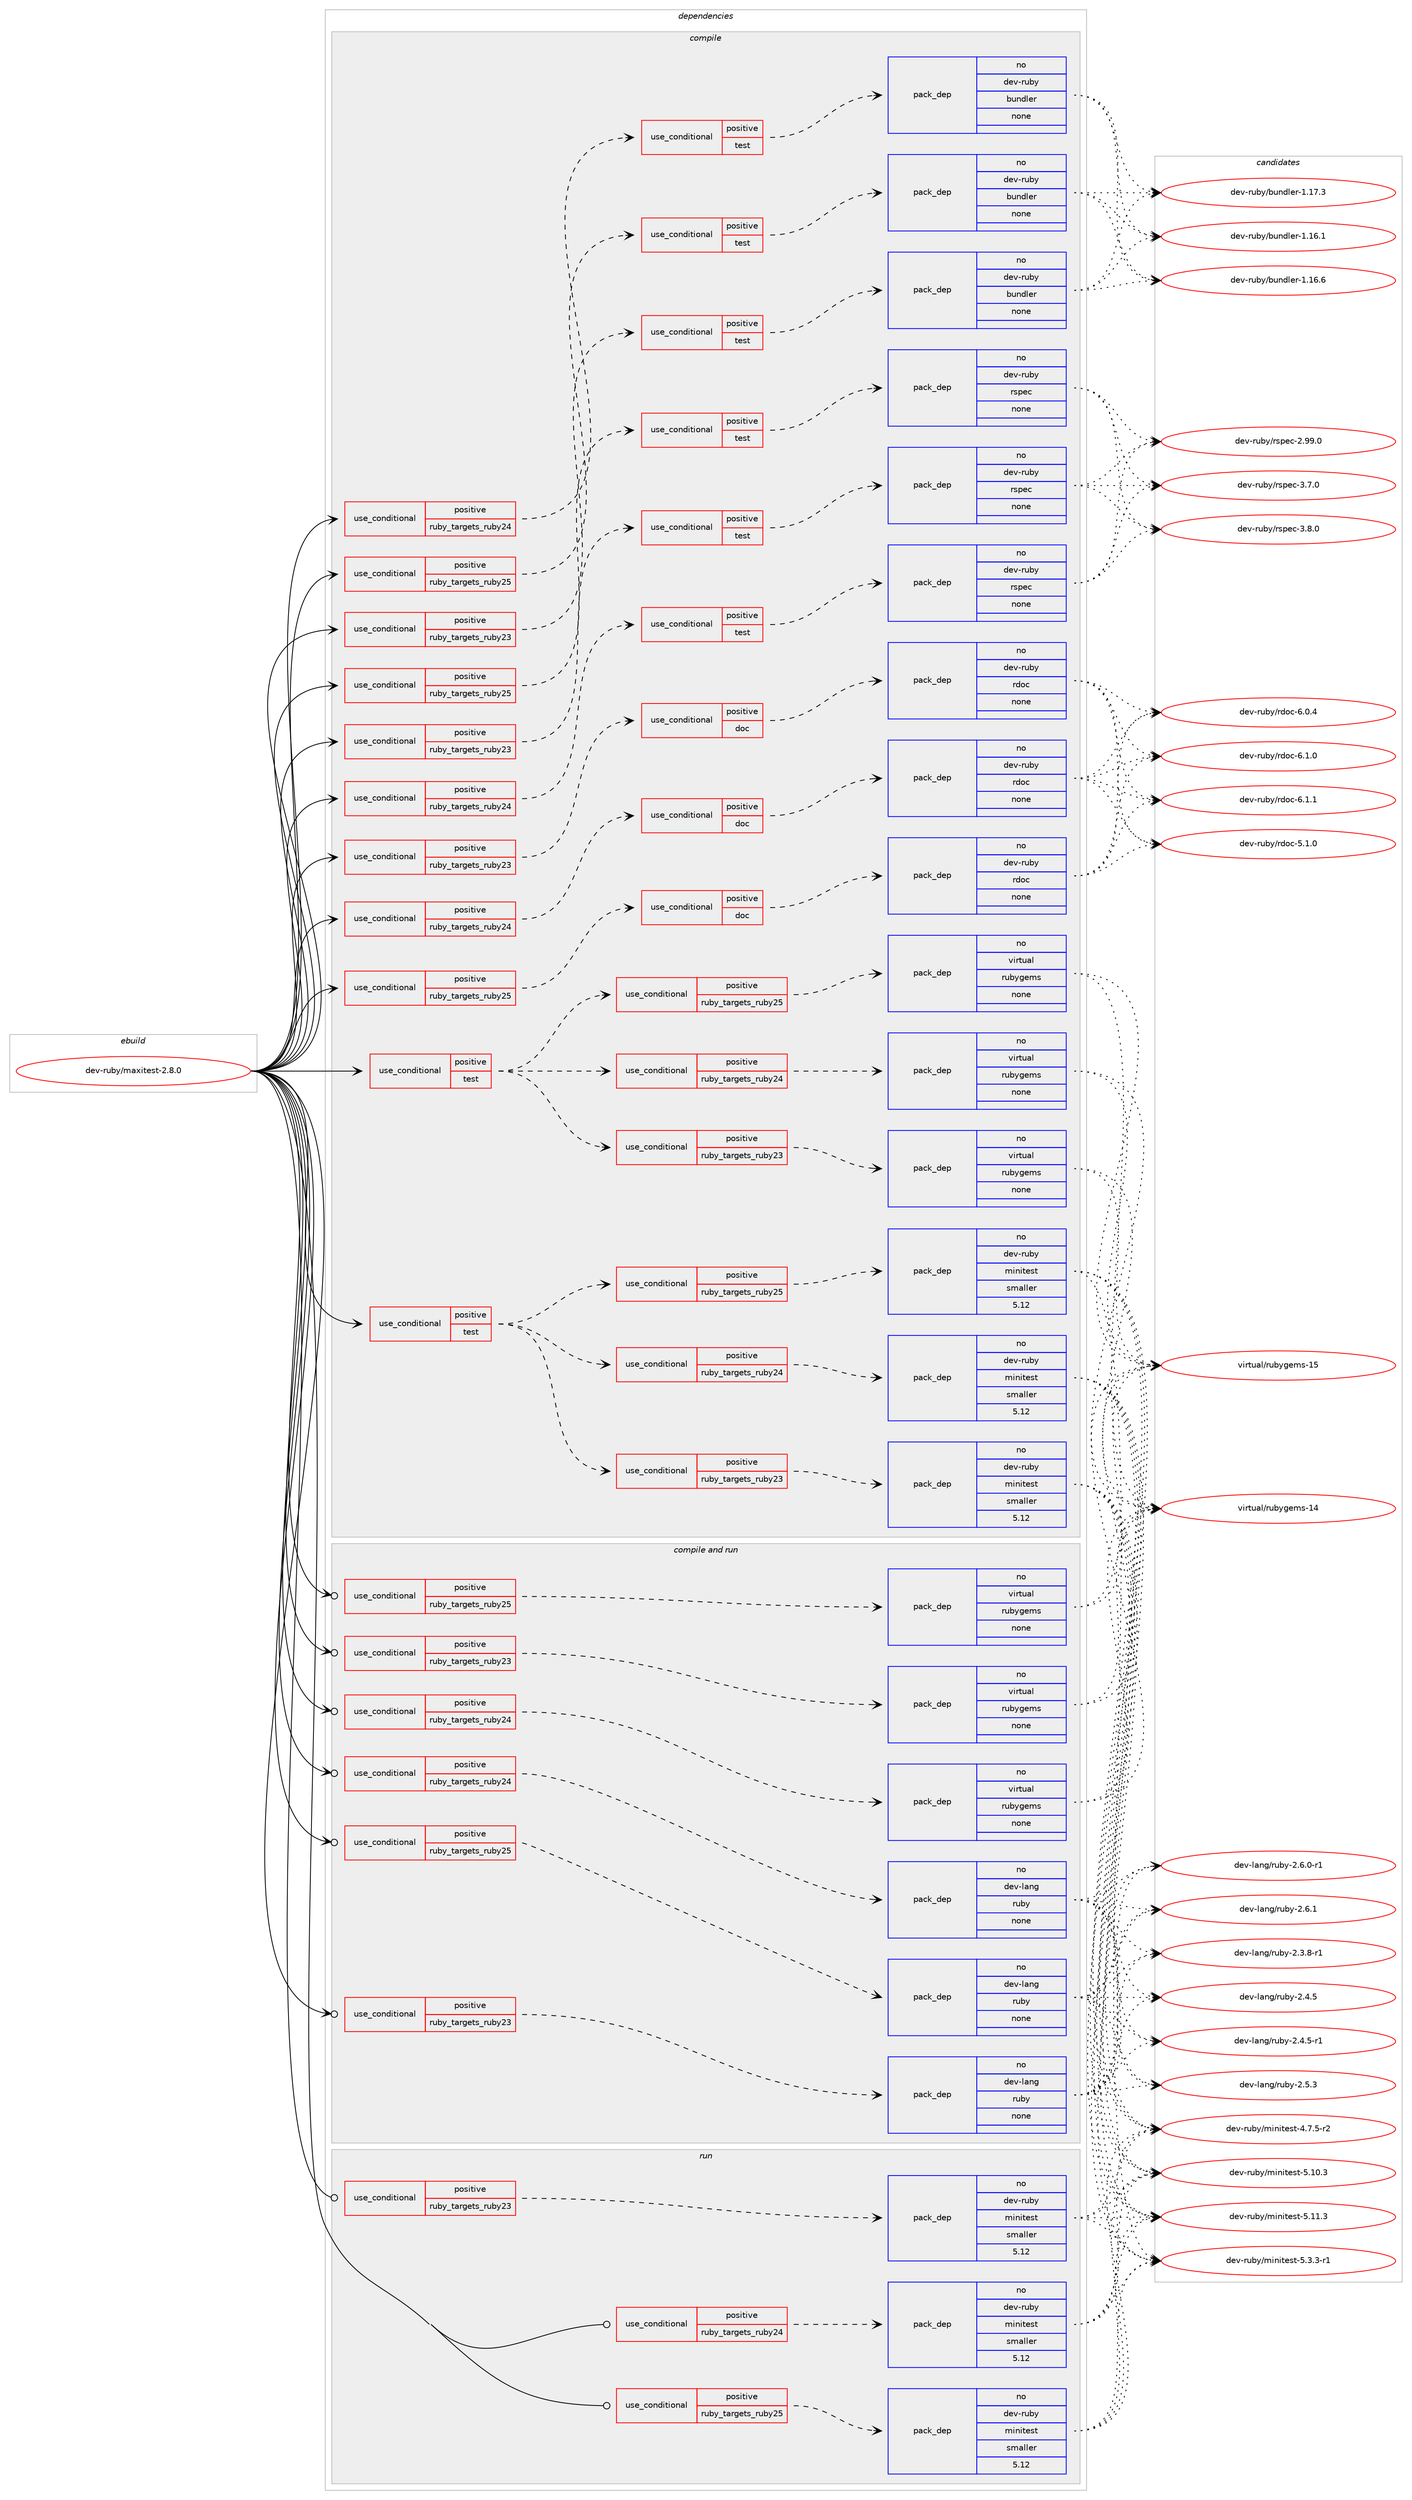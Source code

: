 digraph prolog {

# *************
# Graph options
# *************

newrank=true;
concentrate=true;
compound=true;
graph [rankdir=LR,fontname=Helvetica,fontsize=10,ranksep=1.5];#, ranksep=2.5, nodesep=0.2];
edge  [arrowhead=vee];
node  [fontname=Helvetica,fontsize=10];

# **********
# The ebuild
# **********

subgraph cluster_leftcol {
color=gray;
rank=same;
label=<<i>ebuild</i>>;
id [label="dev-ruby/maxitest-2.8.0", color=red, width=4, href="../dev-ruby/maxitest-2.8.0.svg"];
}

# ****************
# The dependencies
# ****************

subgraph cluster_midcol {
color=gray;
label=<<i>dependencies</i>>;
subgraph cluster_compile {
fillcolor="#eeeeee";
style=filled;
label=<<i>compile</i>>;
subgraph cond404998 {
dependency1503277 [label=<<TABLE BORDER="0" CELLBORDER="1" CELLSPACING="0" CELLPADDING="4"><TR><TD ROWSPAN="3" CELLPADDING="10">use_conditional</TD></TR><TR><TD>positive</TD></TR><TR><TD>ruby_targets_ruby23</TD></TR></TABLE>>, shape=none, color=red];
subgraph cond404999 {
dependency1503278 [label=<<TABLE BORDER="0" CELLBORDER="1" CELLSPACING="0" CELLPADDING="4"><TR><TD ROWSPAN="3" CELLPADDING="10">use_conditional</TD></TR><TR><TD>positive</TD></TR><TR><TD>doc</TD></TR></TABLE>>, shape=none, color=red];
subgraph pack1074818 {
dependency1503279 [label=<<TABLE BORDER="0" CELLBORDER="1" CELLSPACING="0" CELLPADDING="4" WIDTH="220"><TR><TD ROWSPAN="6" CELLPADDING="30">pack_dep</TD></TR><TR><TD WIDTH="110">no</TD></TR><TR><TD>dev-ruby</TD></TR><TR><TD>rdoc</TD></TR><TR><TD>none</TD></TR><TR><TD></TD></TR></TABLE>>, shape=none, color=blue];
}
dependency1503278:e -> dependency1503279:w [weight=20,style="dashed",arrowhead="vee"];
}
dependency1503277:e -> dependency1503278:w [weight=20,style="dashed",arrowhead="vee"];
}
id:e -> dependency1503277:w [weight=20,style="solid",arrowhead="vee"];
subgraph cond405000 {
dependency1503280 [label=<<TABLE BORDER="0" CELLBORDER="1" CELLSPACING="0" CELLPADDING="4"><TR><TD ROWSPAN="3" CELLPADDING="10">use_conditional</TD></TR><TR><TD>positive</TD></TR><TR><TD>ruby_targets_ruby23</TD></TR></TABLE>>, shape=none, color=red];
subgraph cond405001 {
dependency1503281 [label=<<TABLE BORDER="0" CELLBORDER="1" CELLSPACING="0" CELLPADDING="4"><TR><TD ROWSPAN="3" CELLPADDING="10">use_conditional</TD></TR><TR><TD>positive</TD></TR><TR><TD>test</TD></TR></TABLE>>, shape=none, color=red];
subgraph pack1074819 {
dependency1503282 [label=<<TABLE BORDER="0" CELLBORDER="1" CELLSPACING="0" CELLPADDING="4" WIDTH="220"><TR><TD ROWSPAN="6" CELLPADDING="30">pack_dep</TD></TR><TR><TD WIDTH="110">no</TD></TR><TR><TD>dev-ruby</TD></TR><TR><TD>bundler</TD></TR><TR><TD>none</TD></TR><TR><TD></TD></TR></TABLE>>, shape=none, color=blue];
}
dependency1503281:e -> dependency1503282:w [weight=20,style="dashed",arrowhead="vee"];
}
dependency1503280:e -> dependency1503281:w [weight=20,style="dashed",arrowhead="vee"];
}
id:e -> dependency1503280:w [weight=20,style="solid",arrowhead="vee"];
subgraph cond405002 {
dependency1503283 [label=<<TABLE BORDER="0" CELLBORDER="1" CELLSPACING="0" CELLPADDING="4"><TR><TD ROWSPAN="3" CELLPADDING="10">use_conditional</TD></TR><TR><TD>positive</TD></TR><TR><TD>ruby_targets_ruby23</TD></TR></TABLE>>, shape=none, color=red];
subgraph cond405003 {
dependency1503284 [label=<<TABLE BORDER="0" CELLBORDER="1" CELLSPACING="0" CELLPADDING="4"><TR><TD ROWSPAN="3" CELLPADDING="10">use_conditional</TD></TR><TR><TD>positive</TD></TR><TR><TD>test</TD></TR></TABLE>>, shape=none, color=red];
subgraph pack1074820 {
dependency1503285 [label=<<TABLE BORDER="0" CELLBORDER="1" CELLSPACING="0" CELLPADDING="4" WIDTH="220"><TR><TD ROWSPAN="6" CELLPADDING="30">pack_dep</TD></TR><TR><TD WIDTH="110">no</TD></TR><TR><TD>dev-ruby</TD></TR><TR><TD>rspec</TD></TR><TR><TD>none</TD></TR><TR><TD></TD></TR></TABLE>>, shape=none, color=blue];
}
dependency1503284:e -> dependency1503285:w [weight=20,style="dashed",arrowhead="vee"];
}
dependency1503283:e -> dependency1503284:w [weight=20,style="dashed",arrowhead="vee"];
}
id:e -> dependency1503283:w [weight=20,style="solid",arrowhead="vee"];
subgraph cond405004 {
dependency1503286 [label=<<TABLE BORDER="0" CELLBORDER="1" CELLSPACING="0" CELLPADDING="4"><TR><TD ROWSPAN="3" CELLPADDING="10">use_conditional</TD></TR><TR><TD>positive</TD></TR><TR><TD>ruby_targets_ruby24</TD></TR></TABLE>>, shape=none, color=red];
subgraph cond405005 {
dependency1503287 [label=<<TABLE BORDER="0" CELLBORDER="1" CELLSPACING="0" CELLPADDING="4"><TR><TD ROWSPAN="3" CELLPADDING="10">use_conditional</TD></TR><TR><TD>positive</TD></TR><TR><TD>doc</TD></TR></TABLE>>, shape=none, color=red];
subgraph pack1074821 {
dependency1503288 [label=<<TABLE BORDER="0" CELLBORDER="1" CELLSPACING="0" CELLPADDING="4" WIDTH="220"><TR><TD ROWSPAN="6" CELLPADDING="30">pack_dep</TD></TR><TR><TD WIDTH="110">no</TD></TR><TR><TD>dev-ruby</TD></TR><TR><TD>rdoc</TD></TR><TR><TD>none</TD></TR><TR><TD></TD></TR></TABLE>>, shape=none, color=blue];
}
dependency1503287:e -> dependency1503288:w [weight=20,style="dashed",arrowhead="vee"];
}
dependency1503286:e -> dependency1503287:w [weight=20,style="dashed",arrowhead="vee"];
}
id:e -> dependency1503286:w [weight=20,style="solid",arrowhead="vee"];
subgraph cond405006 {
dependency1503289 [label=<<TABLE BORDER="0" CELLBORDER="1" CELLSPACING="0" CELLPADDING="4"><TR><TD ROWSPAN="3" CELLPADDING="10">use_conditional</TD></TR><TR><TD>positive</TD></TR><TR><TD>ruby_targets_ruby24</TD></TR></TABLE>>, shape=none, color=red];
subgraph cond405007 {
dependency1503290 [label=<<TABLE BORDER="0" CELLBORDER="1" CELLSPACING="0" CELLPADDING="4"><TR><TD ROWSPAN="3" CELLPADDING="10">use_conditional</TD></TR><TR><TD>positive</TD></TR><TR><TD>test</TD></TR></TABLE>>, shape=none, color=red];
subgraph pack1074822 {
dependency1503291 [label=<<TABLE BORDER="0" CELLBORDER="1" CELLSPACING="0" CELLPADDING="4" WIDTH="220"><TR><TD ROWSPAN="6" CELLPADDING="30">pack_dep</TD></TR><TR><TD WIDTH="110">no</TD></TR><TR><TD>dev-ruby</TD></TR><TR><TD>bundler</TD></TR><TR><TD>none</TD></TR><TR><TD></TD></TR></TABLE>>, shape=none, color=blue];
}
dependency1503290:e -> dependency1503291:w [weight=20,style="dashed",arrowhead="vee"];
}
dependency1503289:e -> dependency1503290:w [weight=20,style="dashed",arrowhead="vee"];
}
id:e -> dependency1503289:w [weight=20,style="solid",arrowhead="vee"];
subgraph cond405008 {
dependency1503292 [label=<<TABLE BORDER="0" CELLBORDER="1" CELLSPACING="0" CELLPADDING="4"><TR><TD ROWSPAN="3" CELLPADDING="10">use_conditional</TD></TR><TR><TD>positive</TD></TR><TR><TD>ruby_targets_ruby24</TD></TR></TABLE>>, shape=none, color=red];
subgraph cond405009 {
dependency1503293 [label=<<TABLE BORDER="0" CELLBORDER="1" CELLSPACING="0" CELLPADDING="4"><TR><TD ROWSPAN="3" CELLPADDING="10">use_conditional</TD></TR><TR><TD>positive</TD></TR><TR><TD>test</TD></TR></TABLE>>, shape=none, color=red];
subgraph pack1074823 {
dependency1503294 [label=<<TABLE BORDER="0" CELLBORDER="1" CELLSPACING="0" CELLPADDING="4" WIDTH="220"><TR><TD ROWSPAN="6" CELLPADDING="30">pack_dep</TD></TR><TR><TD WIDTH="110">no</TD></TR><TR><TD>dev-ruby</TD></TR><TR><TD>rspec</TD></TR><TR><TD>none</TD></TR><TR><TD></TD></TR></TABLE>>, shape=none, color=blue];
}
dependency1503293:e -> dependency1503294:w [weight=20,style="dashed",arrowhead="vee"];
}
dependency1503292:e -> dependency1503293:w [weight=20,style="dashed",arrowhead="vee"];
}
id:e -> dependency1503292:w [weight=20,style="solid",arrowhead="vee"];
subgraph cond405010 {
dependency1503295 [label=<<TABLE BORDER="0" CELLBORDER="1" CELLSPACING="0" CELLPADDING="4"><TR><TD ROWSPAN="3" CELLPADDING="10">use_conditional</TD></TR><TR><TD>positive</TD></TR><TR><TD>ruby_targets_ruby25</TD></TR></TABLE>>, shape=none, color=red];
subgraph cond405011 {
dependency1503296 [label=<<TABLE BORDER="0" CELLBORDER="1" CELLSPACING="0" CELLPADDING="4"><TR><TD ROWSPAN="3" CELLPADDING="10">use_conditional</TD></TR><TR><TD>positive</TD></TR><TR><TD>doc</TD></TR></TABLE>>, shape=none, color=red];
subgraph pack1074824 {
dependency1503297 [label=<<TABLE BORDER="0" CELLBORDER="1" CELLSPACING="0" CELLPADDING="4" WIDTH="220"><TR><TD ROWSPAN="6" CELLPADDING="30">pack_dep</TD></TR><TR><TD WIDTH="110">no</TD></TR><TR><TD>dev-ruby</TD></TR><TR><TD>rdoc</TD></TR><TR><TD>none</TD></TR><TR><TD></TD></TR></TABLE>>, shape=none, color=blue];
}
dependency1503296:e -> dependency1503297:w [weight=20,style="dashed",arrowhead="vee"];
}
dependency1503295:e -> dependency1503296:w [weight=20,style="dashed",arrowhead="vee"];
}
id:e -> dependency1503295:w [weight=20,style="solid",arrowhead="vee"];
subgraph cond405012 {
dependency1503298 [label=<<TABLE BORDER="0" CELLBORDER="1" CELLSPACING="0" CELLPADDING="4"><TR><TD ROWSPAN="3" CELLPADDING="10">use_conditional</TD></TR><TR><TD>positive</TD></TR><TR><TD>ruby_targets_ruby25</TD></TR></TABLE>>, shape=none, color=red];
subgraph cond405013 {
dependency1503299 [label=<<TABLE BORDER="0" CELLBORDER="1" CELLSPACING="0" CELLPADDING="4"><TR><TD ROWSPAN="3" CELLPADDING="10">use_conditional</TD></TR><TR><TD>positive</TD></TR><TR><TD>test</TD></TR></TABLE>>, shape=none, color=red];
subgraph pack1074825 {
dependency1503300 [label=<<TABLE BORDER="0" CELLBORDER="1" CELLSPACING="0" CELLPADDING="4" WIDTH="220"><TR><TD ROWSPAN="6" CELLPADDING="30">pack_dep</TD></TR><TR><TD WIDTH="110">no</TD></TR><TR><TD>dev-ruby</TD></TR><TR><TD>bundler</TD></TR><TR><TD>none</TD></TR><TR><TD></TD></TR></TABLE>>, shape=none, color=blue];
}
dependency1503299:e -> dependency1503300:w [weight=20,style="dashed",arrowhead="vee"];
}
dependency1503298:e -> dependency1503299:w [weight=20,style="dashed",arrowhead="vee"];
}
id:e -> dependency1503298:w [weight=20,style="solid",arrowhead="vee"];
subgraph cond405014 {
dependency1503301 [label=<<TABLE BORDER="0" CELLBORDER="1" CELLSPACING="0" CELLPADDING="4"><TR><TD ROWSPAN="3" CELLPADDING="10">use_conditional</TD></TR><TR><TD>positive</TD></TR><TR><TD>ruby_targets_ruby25</TD></TR></TABLE>>, shape=none, color=red];
subgraph cond405015 {
dependency1503302 [label=<<TABLE BORDER="0" CELLBORDER="1" CELLSPACING="0" CELLPADDING="4"><TR><TD ROWSPAN="3" CELLPADDING="10">use_conditional</TD></TR><TR><TD>positive</TD></TR><TR><TD>test</TD></TR></TABLE>>, shape=none, color=red];
subgraph pack1074826 {
dependency1503303 [label=<<TABLE BORDER="0" CELLBORDER="1" CELLSPACING="0" CELLPADDING="4" WIDTH="220"><TR><TD ROWSPAN="6" CELLPADDING="30">pack_dep</TD></TR><TR><TD WIDTH="110">no</TD></TR><TR><TD>dev-ruby</TD></TR><TR><TD>rspec</TD></TR><TR><TD>none</TD></TR><TR><TD></TD></TR></TABLE>>, shape=none, color=blue];
}
dependency1503302:e -> dependency1503303:w [weight=20,style="dashed",arrowhead="vee"];
}
dependency1503301:e -> dependency1503302:w [weight=20,style="dashed",arrowhead="vee"];
}
id:e -> dependency1503301:w [weight=20,style="solid",arrowhead="vee"];
subgraph cond405016 {
dependency1503304 [label=<<TABLE BORDER="0" CELLBORDER="1" CELLSPACING="0" CELLPADDING="4"><TR><TD ROWSPAN="3" CELLPADDING="10">use_conditional</TD></TR><TR><TD>positive</TD></TR><TR><TD>test</TD></TR></TABLE>>, shape=none, color=red];
subgraph cond405017 {
dependency1503305 [label=<<TABLE BORDER="0" CELLBORDER="1" CELLSPACING="0" CELLPADDING="4"><TR><TD ROWSPAN="3" CELLPADDING="10">use_conditional</TD></TR><TR><TD>positive</TD></TR><TR><TD>ruby_targets_ruby23</TD></TR></TABLE>>, shape=none, color=red];
subgraph pack1074827 {
dependency1503306 [label=<<TABLE BORDER="0" CELLBORDER="1" CELLSPACING="0" CELLPADDING="4" WIDTH="220"><TR><TD ROWSPAN="6" CELLPADDING="30">pack_dep</TD></TR><TR><TD WIDTH="110">no</TD></TR><TR><TD>dev-ruby</TD></TR><TR><TD>minitest</TD></TR><TR><TD>smaller</TD></TR><TR><TD>5.12</TD></TR></TABLE>>, shape=none, color=blue];
}
dependency1503305:e -> dependency1503306:w [weight=20,style="dashed",arrowhead="vee"];
}
dependency1503304:e -> dependency1503305:w [weight=20,style="dashed",arrowhead="vee"];
subgraph cond405018 {
dependency1503307 [label=<<TABLE BORDER="0" CELLBORDER="1" CELLSPACING="0" CELLPADDING="4"><TR><TD ROWSPAN="3" CELLPADDING="10">use_conditional</TD></TR><TR><TD>positive</TD></TR><TR><TD>ruby_targets_ruby24</TD></TR></TABLE>>, shape=none, color=red];
subgraph pack1074828 {
dependency1503308 [label=<<TABLE BORDER="0" CELLBORDER="1" CELLSPACING="0" CELLPADDING="4" WIDTH="220"><TR><TD ROWSPAN="6" CELLPADDING="30">pack_dep</TD></TR><TR><TD WIDTH="110">no</TD></TR><TR><TD>dev-ruby</TD></TR><TR><TD>minitest</TD></TR><TR><TD>smaller</TD></TR><TR><TD>5.12</TD></TR></TABLE>>, shape=none, color=blue];
}
dependency1503307:e -> dependency1503308:w [weight=20,style="dashed",arrowhead="vee"];
}
dependency1503304:e -> dependency1503307:w [weight=20,style="dashed",arrowhead="vee"];
subgraph cond405019 {
dependency1503309 [label=<<TABLE BORDER="0" CELLBORDER="1" CELLSPACING="0" CELLPADDING="4"><TR><TD ROWSPAN="3" CELLPADDING="10">use_conditional</TD></TR><TR><TD>positive</TD></TR><TR><TD>ruby_targets_ruby25</TD></TR></TABLE>>, shape=none, color=red];
subgraph pack1074829 {
dependency1503310 [label=<<TABLE BORDER="0" CELLBORDER="1" CELLSPACING="0" CELLPADDING="4" WIDTH="220"><TR><TD ROWSPAN="6" CELLPADDING="30">pack_dep</TD></TR><TR><TD WIDTH="110">no</TD></TR><TR><TD>dev-ruby</TD></TR><TR><TD>minitest</TD></TR><TR><TD>smaller</TD></TR><TR><TD>5.12</TD></TR></TABLE>>, shape=none, color=blue];
}
dependency1503309:e -> dependency1503310:w [weight=20,style="dashed",arrowhead="vee"];
}
dependency1503304:e -> dependency1503309:w [weight=20,style="dashed",arrowhead="vee"];
}
id:e -> dependency1503304:w [weight=20,style="solid",arrowhead="vee"];
subgraph cond405020 {
dependency1503311 [label=<<TABLE BORDER="0" CELLBORDER="1" CELLSPACING="0" CELLPADDING="4"><TR><TD ROWSPAN="3" CELLPADDING="10">use_conditional</TD></TR><TR><TD>positive</TD></TR><TR><TD>test</TD></TR></TABLE>>, shape=none, color=red];
subgraph cond405021 {
dependency1503312 [label=<<TABLE BORDER="0" CELLBORDER="1" CELLSPACING="0" CELLPADDING="4"><TR><TD ROWSPAN="3" CELLPADDING="10">use_conditional</TD></TR><TR><TD>positive</TD></TR><TR><TD>ruby_targets_ruby23</TD></TR></TABLE>>, shape=none, color=red];
subgraph pack1074830 {
dependency1503313 [label=<<TABLE BORDER="0" CELLBORDER="1" CELLSPACING="0" CELLPADDING="4" WIDTH="220"><TR><TD ROWSPAN="6" CELLPADDING="30">pack_dep</TD></TR><TR><TD WIDTH="110">no</TD></TR><TR><TD>virtual</TD></TR><TR><TD>rubygems</TD></TR><TR><TD>none</TD></TR><TR><TD></TD></TR></TABLE>>, shape=none, color=blue];
}
dependency1503312:e -> dependency1503313:w [weight=20,style="dashed",arrowhead="vee"];
}
dependency1503311:e -> dependency1503312:w [weight=20,style="dashed",arrowhead="vee"];
subgraph cond405022 {
dependency1503314 [label=<<TABLE BORDER="0" CELLBORDER="1" CELLSPACING="0" CELLPADDING="4"><TR><TD ROWSPAN="3" CELLPADDING="10">use_conditional</TD></TR><TR><TD>positive</TD></TR><TR><TD>ruby_targets_ruby24</TD></TR></TABLE>>, shape=none, color=red];
subgraph pack1074831 {
dependency1503315 [label=<<TABLE BORDER="0" CELLBORDER="1" CELLSPACING="0" CELLPADDING="4" WIDTH="220"><TR><TD ROWSPAN="6" CELLPADDING="30">pack_dep</TD></TR><TR><TD WIDTH="110">no</TD></TR><TR><TD>virtual</TD></TR><TR><TD>rubygems</TD></TR><TR><TD>none</TD></TR><TR><TD></TD></TR></TABLE>>, shape=none, color=blue];
}
dependency1503314:e -> dependency1503315:w [weight=20,style="dashed",arrowhead="vee"];
}
dependency1503311:e -> dependency1503314:w [weight=20,style="dashed",arrowhead="vee"];
subgraph cond405023 {
dependency1503316 [label=<<TABLE BORDER="0" CELLBORDER="1" CELLSPACING="0" CELLPADDING="4"><TR><TD ROWSPAN="3" CELLPADDING="10">use_conditional</TD></TR><TR><TD>positive</TD></TR><TR><TD>ruby_targets_ruby25</TD></TR></TABLE>>, shape=none, color=red];
subgraph pack1074832 {
dependency1503317 [label=<<TABLE BORDER="0" CELLBORDER="1" CELLSPACING="0" CELLPADDING="4" WIDTH="220"><TR><TD ROWSPAN="6" CELLPADDING="30">pack_dep</TD></TR><TR><TD WIDTH="110">no</TD></TR><TR><TD>virtual</TD></TR><TR><TD>rubygems</TD></TR><TR><TD>none</TD></TR><TR><TD></TD></TR></TABLE>>, shape=none, color=blue];
}
dependency1503316:e -> dependency1503317:w [weight=20,style="dashed",arrowhead="vee"];
}
dependency1503311:e -> dependency1503316:w [weight=20,style="dashed",arrowhead="vee"];
}
id:e -> dependency1503311:w [weight=20,style="solid",arrowhead="vee"];
}
subgraph cluster_compileandrun {
fillcolor="#eeeeee";
style=filled;
label=<<i>compile and run</i>>;
subgraph cond405024 {
dependency1503318 [label=<<TABLE BORDER="0" CELLBORDER="1" CELLSPACING="0" CELLPADDING="4"><TR><TD ROWSPAN="3" CELLPADDING="10">use_conditional</TD></TR><TR><TD>positive</TD></TR><TR><TD>ruby_targets_ruby23</TD></TR></TABLE>>, shape=none, color=red];
subgraph pack1074833 {
dependency1503319 [label=<<TABLE BORDER="0" CELLBORDER="1" CELLSPACING="0" CELLPADDING="4" WIDTH="220"><TR><TD ROWSPAN="6" CELLPADDING="30">pack_dep</TD></TR><TR><TD WIDTH="110">no</TD></TR><TR><TD>dev-lang</TD></TR><TR><TD>ruby</TD></TR><TR><TD>none</TD></TR><TR><TD></TD></TR></TABLE>>, shape=none, color=blue];
}
dependency1503318:e -> dependency1503319:w [weight=20,style="dashed",arrowhead="vee"];
}
id:e -> dependency1503318:w [weight=20,style="solid",arrowhead="odotvee"];
subgraph cond405025 {
dependency1503320 [label=<<TABLE BORDER="0" CELLBORDER="1" CELLSPACING="0" CELLPADDING="4"><TR><TD ROWSPAN="3" CELLPADDING="10">use_conditional</TD></TR><TR><TD>positive</TD></TR><TR><TD>ruby_targets_ruby23</TD></TR></TABLE>>, shape=none, color=red];
subgraph pack1074834 {
dependency1503321 [label=<<TABLE BORDER="0" CELLBORDER="1" CELLSPACING="0" CELLPADDING="4" WIDTH="220"><TR><TD ROWSPAN="6" CELLPADDING="30">pack_dep</TD></TR><TR><TD WIDTH="110">no</TD></TR><TR><TD>virtual</TD></TR><TR><TD>rubygems</TD></TR><TR><TD>none</TD></TR><TR><TD></TD></TR></TABLE>>, shape=none, color=blue];
}
dependency1503320:e -> dependency1503321:w [weight=20,style="dashed",arrowhead="vee"];
}
id:e -> dependency1503320:w [weight=20,style="solid",arrowhead="odotvee"];
subgraph cond405026 {
dependency1503322 [label=<<TABLE BORDER="0" CELLBORDER="1" CELLSPACING="0" CELLPADDING="4"><TR><TD ROWSPAN="3" CELLPADDING="10">use_conditional</TD></TR><TR><TD>positive</TD></TR><TR><TD>ruby_targets_ruby24</TD></TR></TABLE>>, shape=none, color=red];
subgraph pack1074835 {
dependency1503323 [label=<<TABLE BORDER="0" CELLBORDER="1" CELLSPACING="0" CELLPADDING="4" WIDTH="220"><TR><TD ROWSPAN="6" CELLPADDING="30">pack_dep</TD></TR><TR><TD WIDTH="110">no</TD></TR><TR><TD>dev-lang</TD></TR><TR><TD>ruby</TD></TR><TR><TD>none</TD></TR><TR><TD></TD></TR></TABLE>>, shape=none, color=blue];
}
dependency1503322:e -> dependency1503323:w [weight=20,style="dashed",arrowhead="vee"];
}
id:e -> dependency1503322:w [weight=20,style="solid",arrowhead="odotvee"];
subgraph cond405027 {
dependency1503324 [label=<<TABLE BORDER="0" CELLBORDER="1" CELLSPACING="0" CELLPADDING="4"><TR><TD ROWSPAN="3" CELLPADDING="10">use_conditional</TD></TR><TR><TD>positive</TD></TR><TR><TD>ruby_targets_ruby24</TD></TR></TABLE>>, shape=none, color=red];
subgraph pack1074836 {
dependency1503325 [label=<<TABLE BORDER="0" CELLBORDER="1" CELLSPACING="0" CELLPADDING="4" WIDTH="220"><TR><TD ROWSPAN="6" CELLPADDING="30">pack_dep</TD></TR><TR><TD WIDTH="110">no</TD></TR><TR><TD>virtual</TD></TR><TR><TD>rubygems</TD></TR><TR><TD>none</TD></TR><TR><TD></TD></TR></TABLE>>, shape=none, color=blue];
}
dependency1503324:e -> dependency1503325:w [weight=20,style="dashed",arrowhead="vee"];
}
id:e -> dependency1503324:w [weight=20,style="solid",arrowhead="odotvee"];
subgraph cond405028 {
dependency1503326 [label=<<TABLE BORDER="0" CELLBORDER="1" CELLSPACING="0" CELLPADDING="4"><TR><TD ROWSPAN="3" CELLPADDING="10">use_conditional</TD></TR><TR><TD>positive</TD></TR><TR><TD>ruby_targets_ruby25</TD></TR></TABLE>>, shape=none, color=red];
subgraph pack1074837 {
dependency1503327 [label=<<TABLE BORDER="0" CELLBORDER="1" CELLSPACING="0" CELLPADDING="4" WIDTH="220"><TR><TD ROWSPAN="6" CELLPADDING="30">pack_dep</TD></TR><TR><TD WIDTH="110">no</TD></TR><TR><TD>dev-lang</TD></TR><TR><TD>ruby</TD></TR><TR><TD>none</TD></TR><TR><TD></TD></TR></TABLE>>, shape=none, color=blue];
}
dependency1503326:e -> dependency1503327:w [weight=20,style="dashed",arrowhead="vee"];
}
id:e -> dependency1503326:w [weight=20,style="solid",arrowhead="odotvee"];
subgraph cond405029 {
dependency1503328 [label=<<TABLE BORDER="0" CELLBORDER="1" CELLSPACING="0" CELLPADDING="4"><TR><TD ROWSPAN="3" CELLPADDING="10">use_conditional</TD></TR><TR><TD>positive</TD></TR><TR><TD>ruby_targets_ruby25</TD></TR></TABLE>>, shape=none, color=red];
subgraph pack1074838 {
dependency1503329 [label=<<TABLE BORDER="0" CELLBORDER="1" CELLSPACING="0" CELLPADDING="4" WIDTH="220"><TR><TD ROWSPAN="6" CELLPADDING="30">pack_dep</TD></TR><TR><TD WIDTH="110">no</TD></TR><TR><TD>virtual</TD></TR><TR><TD>rubygems</TD></TR><TR><TD>none</TD></TR><TR><TD></TD></TR></TABLE>>, shape=none, color=blue];
}
dependency1503328:e -> dependency1503329:w [weight=20,style="dashed",arrowhead="vee"];
}
id:e -> dependency1503328:w [weight=20,style="solid",arrowhead="odotvee"];
}
subgraph cluster_run {
fillcolor="#eeeeee";
style=filled;
label=<<i>run</i>>;
subgraph cond405030 {
dependency1503330 [label=<<TABLE BORDER="0" CELLBORDER="1" CELLSPACING="0" CELLPADDING="4"><TR><TD ROWSPAN="3" CELLPADDING="10">use_conditional</TD></TR><TR><TD>positive</TD></TR><TR><TD>ruby_targets_ruby23</TD></TR></TABLE>>, shape=none, color=red];
subgraph pack1074839 {
dependency1503331 [label=<<TABLE BORDER="0" CELLBORDER="1" CELLSPACING="0" CELLPADDING="4" WIDTH="220"><TR><TD ROWSPAN="6" CELLPADDING="30">pack_dep</TD></TR><TR><TD WIDTH="110">no</TD></TR><TR><TD>dev-ruby</TD></TR><TR><TD>minitest</TD></TR><TR><TD>smaller</TD></TR><TR><TD>5.12</TD></TR></TABLE>>, shape=none, color=blue];
}
dependency1503330:e -> dependency1503331:w [weight=20,style="dashed",arrowhead="vee"];
}
id:e -> dependency1503330:w [weight=20,style="solid",arrowhead="odot"];
subgraph cond405031 {
dependency1503332 [label=<<TABLE BORDER="0" CELLBORDER="1" CELLSPACING="0" CELLPADDING="4"><TR><TD ROWSPAN="3" CELLPADDING="10">use_conditional</TD></TR><TR><TD>positive</TD></TR><TR><TD>ruby_targets_ruby24</TD></TR></TABLE>>, shape=none, color=red];
subgraph pack1074840 {
dependency1503333 [label=<<TABLE BORDER="0" CELLBORDER="1" CELLSPACING="0" CELLPADDING="4" WIDTH="220"><TR><TD ROWSPAN="6" CELLPADDING="30">pack_dep</TD></TR><TR><TD WIDTH="110">no</TD></TR><TR><TD>dev-ruby</TD></TR><TR><TD>minitest</TD></TR><TR><TD>smaller</TD></TR><TR><TD>5.12</TD></TR></TABLE>>, shape=none, color=blue];
}
dependency1503332:e -> dependency1503333:w [weight=20,style="dashed",arrowhead="vee"];
}
id:e -> dependency1503332:w [weight=20,style="solid",arrowhead="odot"];
subgraph cond405032 {
dependency1503334 [label=<<TABLE BORDER="0" CELLBORDER="1" CELLSPACING="0" CELLPADDING="4"><TR><TD ROWSPAN="3" CELLPADDING="10">use_conditional</TD></TR><TR><TD>positive</TD></TR><TR><TD>ruby_targets_ruby25</TD></TR></TABLE>>, shape=none, color=red];
subgraph pack1074841 {
dependency1503335 [label=<<TABLE BORDER="0" CELLBORDER="1" CELLSPACING="0" CELLPADDING="4" WIDTH="220"><TR><TD ROWSPAN="6" CELLPADDING="30">pack_dep</TD></TR><TR><TD WIDTH="110">no</TD></TR><TR><TD>dev-ruby</TD></TR><TR><TD>minitest</TD></TR><TR><TD>smaller</TD></TR><TR><TD>5.12</TD></TR></TABLE>>, shape=none, color=blue];
}
dependency1503334:e -> dependency1503335:w [weight=20,style="dashed",arrowhead="vee"];
}
id:e -> dependency1503334:w [weight=20,style="solid",arrowhead="odot"];
}
}

# **************
# The candidates
# **************

subgraph cluster_choices {
rank=same;
color=gray;
label=<<i>candidates</i>>;

subgraph choice1074818 {
color=black;
nodesep=1;
choice10010111845114117981214711410011199455346494648 [label="dev-ruby/rdoc-5.1.0", color=red, width=4,href="../dev-ruby/rdoc-5.1.0.svg"];
choice10010111845114117981214711410011199455446484652 [label="dev-ruby/rdoc-6.0.4", color=red, width=4,href="../dev-ruby/rdoc-6.0.4.svg"];
choice10010111845114117981214711410011199455446494648 [label="dev-ruby/rdoc-6.1.0", color=red, width=4,href="../dev-ruby/rdoc-6.1.0.svg"];
choice10010111845114117981214711410011199455446494649 [label="dev-ruby/rdoc-6.1.1", color=red, width=4,href="../dev-ruby/rdoc-6.1.1.svg"];
dependency1503279:e -> choice10010111845114117981214711410011199455346494648:w [style=dotted,weight="100"];
dependency1503279:e -> choice10010111845114117981214711410011199455446484652:w [style=dotted,weight="100"];
dependency1503279:e -> choice10010111845114117981214711410011199455446494648:w [style=dotted,weight="100"];
dependency1503279:e -> choice10010111845114117981214711410011199455446494649:w [style=dotted,weight="100"];
}
subgraph choice1074819 {
color=black;
nodesep=1;
choice1001011184511411798121479811711010010810111445494649544649 [label="dev-ruby/bundler-1.16.1", color=red, width=4,href="../dev-ruby/bundler-1.16.1.svg"];
choice1001011184511411798121479811711010010810111445494649544654 [label="dev-ruby/bundler-1.16.6", color=red, width=4,href="../dev-ruby/bundler-1.16.6.svg"];
choice1001011184511411798121479811711010010810111445494649554651 [label="dev-ruby/bundler-1.17.3", color=red, width=4,href="../dev-ruby/bundler-1.17.3.svg"];
dependency1503282:e -> choice1001011184511411798121479811711010010810111445494649544649:w [style=dotted,weight="100"];
dependency1503282:e -> choice1001011184511411798121479811711010010810111445494649544654:w [style=dotted,weight="100"];
dependency1503282:e -> choice1001011184511411798121479811711010010810111445494649554651:w [style=dotted,weight="100"];
}
subgraph choice1074820 {
color=black;
nodesep=1;
choice1001011184511411798121471141151121019945504657574648 [label="dev-ruby/rspec-2.99.0", color=red, width=4,href="../dev-ruby/rspec-2.99.0.svg"];
choice10010111845114117981214711411511210199455146554648 [label="dev-ruby/rspec-3.7.0", color=red, width=4,href="../dev-ruby/rspec-3.7.0.svg"];
choice10010111845114117981214711411511210199455146564648 [label="dev-ruby/rspec-3.8.0", color=red, width=4,href="../dev-ruby/rspec-3.8.0.svg"];
dependency1503285:e -> choice1001011184511411798121471141151121019945504657574648:w [style=dotted,weight="100"];
dependency1503285:e -> choice10010111845114117981214711411511210199455146554648:w [style=dotted,weight="100"];
dependency1503285:e -> choice10010111845114117981214711411511210199455146564648:w [style=dotted,weight="100"];
}
subgraph choice1074821 {
color=black;
nodesep=1;
choice10010111845114117981214711410011199455346494648 [label="dev-ruby/rdoc-5.1.0", color=red, width=4,href="../dev-ruby/rdoc-5.1.0.svg"];
choice10010111845114117981214711410011199455446484652 [label="dev-ruby/rdoc-6.0.4", color=red, width=4,href="../dev-ruby/rdoc-6.0.4.svg"];
choice10010111845114117981214711410011199455446494648 [label="dev-ruby/rdoc-6.1.0", color=red, width=4,href="../dev-ruby/rdoc-6.1.0.svg"];
choice10010111845114117981214711410011199455446494649 [label="dev-ruby/rdoc-6.1.1", color=red, width=4,href="../dev-ruby/rdoc-6.1.1.svg"];
dependency1503288:e -> choice10010111845114117981214711410011199455346494648:w [style=dotted,weight="100"];
dependency1503288:e -> choice10010111845114117981214711410011199455446484652:w [style=dotted,weight="100"];
dependency1503288:e -> choice10010111845114117981214711410011199455446494648:w [style=dotted,weight="100"];
dependency1503288:e -> choice10010111845114117981214711410011199455446494649:w [style=dotted,weight="100"];
}
subgraph choice1074822 {
color=black;
nodesep=1;
choice1001011184511411798121479811711010010810111445494649544649 [label="dev-ruby/bundler-1.16.1", color=red, width=4,href="../dev-ruby/bundler-1.16.1.svg"];
choice1001011184511411798121479811711010010810111445494649544654 [label="dev-ruby/bundler-1.16.6", color=red, width=4,href="../dev-ruby/bundler-1.16.6.svg"];
choice1001011184511411798121479811711010010810111445494649554651 [label="dev-ruby/bundler-1.17.3", color=red, width=4,href="../dev-ruby/bundler-1.17.3.svg"];
dependency1503291:e -> choice1001011184511411798121479811711010010810111445494649544649:w [style=dotted,weight="100"];
dependency1503291:e -> choice1001011184511411798121479811711010010810111445494649544654:w [style=dotted,weight="100"];
dependency1503291:e -> choice1001011184511411798121479811711010010810111445494649554651:w [style=dotted,weight="100"];
}
subgraph choice1074823 {
color=black;
nodesep=1;
choice1001011184511411798121471141151121019945504657574648 [label="dev-ruby/rspec-2.99.0", color=red, width=4,href="../dev-ruby/rspec-2.99.0.svg"];
choice10010111845114117981214711411511210199455146554648 [label="dev-ruby/rspec-3.7.0", color=red, width=4,href="../dev-ruby/rspec-3.7.0.svg"];
choice10010111845114117981214711411511210199455146564648 [label="dev-ruby/rspec-3.8.0", color=red, width=4,href="../dev-ruby/rspec-3.8.0.svg"];
dependency1503294:e -> choice1001011184511411798121471141151121019945504657574648:w [style=dotted,weight="100"];
dependency1503294:e -> choice10010111845114117981214711411511210199455146554648:w [style=dotted,weight="100"];
dependency1503294:e -> choice10010111845114117981214711411511210199455146564648:w [style=dotted,weight="100"];
}
subgraph choice1074824 {
color=black;
nodesep=1;
choice10010111845114117981214711410011199455346494648 [label="dev-ruby/rdoc-5.1.0", color=red, width=4,href="../dev-ruby/rdoc-5.1.0.svg"];
choice10010111845114117981214711410011199455446484652 [label="dev-ruby/rdoc-6.0.4", color=red, width=4,href="../dev-ruby/rdoc-6.0.4.svg"];
choice10010111845114117981214711410011199455446494648 [label="dev-ruby/rdoc-6.1.0", color=red, width=4,href="../dev-ruby/rdoc-6.1.0.svg"];
choice10010111845114117981214711410011199455446494649 [label="dev-ruby/rdoc-6.1.1", color=red, width=4,href="../dev-ruby/rdoc-6.1.1.svg"];
dependency1503297:e -> choice10010111845114117981214711410011199455346494648:w [style=dotted,weight="100"];
dependency1503297:e -> choice10010111845114117981214711410011199455446484652:w [style=dotted,weight="100"];
dependency1503297:e -> choice10010111845114117981214711410011199455446494648:w [style=dotted,weight="100"];
dependency1503297:e -> choice10010111845114117981214711410011199455446494649:w [style=dotted,weight="100"];
}
subgraph choice1074825 {
color=black;
nodesep=1;
choice1001011184511411798121479811711010010810111445494649544649 [label="dev-ruby/bundler-1.16.1", color=red, width=4,href="../dev-ruby/bundler-1.16.1.svg"];
choice1001011184511411798121479811711010010810111445494649544654 [label="dev-ruby/bundler-1.16.6", color=red, width=4,href="../dev-ruby/bundler-1.16.6.svg"];
choice1001011184511411798121479811711010010810111445494649554651 [label="dev-ruby/bundler-1.17.3", color=red, width=4,href="../dev-ruby/bundler-1.17.3.svg"];
dependency1503300:e -> choice1001011184511411798121479811711010010810111445494649544649:w [style=dotted,weight="100"];
dependency1503300:e -> choice1001011184511411798121479811711010010810111445494649544654:w [style=dotted,weight="100"];
dependency1503300:e -> choice1001011184511411798121479811711010010810111445494649554651:w [style=dotted,weight="100"];
}
subgraph choice1074826 {
color=black;
nodesep=1;
choice1001011184511411798121471141151121019945504657574648 [label="dev-ruby/rspec-2.99.0", color=red, width=4,href="../dev-ruby/rspec-2.99.0.svg"];
choice10010111845114117981214711411511210199455146554648 [label="dev-ruby/rspec-3.7.0", color=red, width=4,href="../dev-ruby/rspec-3.7.0.svg"];
choice10010111845114117981214711411511210199455146564648 [label="dev-ruby/rspec-3.8.0", color=red, width=4,href="../dev-ruby/rspec-3.8.0.svg"];
dependency1503303:e -> choice1001011184511411798121471141151121019945504657574648:w [style=dotted,weight="100"];
dependency1503303:e -> choice10010111845114117981214711411511210199455146554648:w [style=dotted,weight="100"];
dependency1503303:e -> choice10010111845114117981214711411511210199455146564648:w [style=dotted,weight="100"];
}
subgraph choice1074827 {
color=black;
nodesep=1;
choice1001011184511411798121471091051101051161011151164552465546534511450 [label="dev-ruby/minitest-4.7.5-r2", color=red, width=4,href="../dev-ruby/minitest-4.7.5-r2.svg"];
choice10010111845114117981214710910511010511610111511645534649484651 [label="dev-ruby/minitest-5.10.3", color=red, width=4,href="../dev-ruby/minitest-5.10.3.svg"];
choice10010111845114117981214710910511010511610111511645534649494651 [label="dev-ruby/minitest-5.11.3", color=red, width=4,href="../dev-ruby/minitest-5.11.3.svg"];
choice1001011184511411798121471091051101051161011151164553465146514511449 [label="dev-ruby/minitest-5.3.3-r1", color=red, width=4,href="../dev-ruby/minitest-5.3.3-r1.svg"];
dependency1503306:e -> choice1001011184511411798121471091051101051161011151164552465546534511450:w [style=dotted,weight="100"];
dependency1503306:e -> choice10010111845114117981214710910511010511610111511645534649484651:w [style=dotted,weight="100"];
dependency1503306:e -> choice10010111845114117981214710910511010511610111511645534649494651:w [style=dotted,weight="100"];
dependency1503306:e -> choice1001011184511411798121471091051101051161011151164553465146514511449:w [style=dotted,weight="100"];
}
subgraph choice1074828 {
color=black;
nodesep=1;
choice1001011184511411798121471091051101051161011151164552465546534511450 [label="dev-ruby/minitest-4.7.5-r2", color=red, width=4,href="../dev-ruby/minitest-4.7.5-r2.svg"];
choice10010111845114117981214710910511010511610111511645534649484651 [label="dev-ruby/minitest-5.10.3", color=red, width=4,href="../dev-ruby/minitest-5.10.3.svg"];
choice10010111845114117981214710910511010511610111511645534649494651 [label="dev-ruby/minitest-5.11.3", color=red, width=4,href="../dev-ruby/minitest-5.11.3.svg"];
choice1001011184511411798121471091051101051161011151164553465146514511449 [label="dev-ruby/minitest-5.3.3-r1", color=red, width=4,href="../dev-ruby/minitest-5.3.3-r1.svg"];
dependency1503308:e -> choice1001011184511411798121471091051101051161011151164552465546534511450:w [style=dotted,weight="100"];
dependency1503308:e -> choice10010111845114117981214710910511010511610111511645534649484651:w [style=dotted,weight="100"];
dependency1503308:e -> choice10010111845114117981214710910511010511610111511645534649494651:w [style=dotted,weight="100"];
dependency1503308:e -> choice1001011184511411798121471091051101051161011151164553465146514511449:w [style=dotted,weight="100"];
}
subgraph choice1074829 {
color=black;
nodesep=1;
choice1001011184511411798121471091051101051161011151164552465546534511450 [label="dev-ruby/minitest-4.7.5-r2", color=red, width=4,href="../dev-ruby/minitest-4.7.5-r2.svg"];
choice10010111845114117981214710910511010511610111511645534649484651 [label="dev-ruby/minitest-5.10.3", color=red, width=4,href="../dev-ruby/minitest-5.10.3.svg"];
choice10010111845114117981214710910511010511610111511645534649494651 [label="dev-ruby/minitest-5.11.3", color=red, width=4,href="../dev-ruby/minitest-5.11.3.svg"];
choice1001011184511411798121471091051101051161011151164553465146514511449 [label="dev-ruby/minitest-5.3.3-r1", color=red, width=4,href="../dev-ruby/minitest-5.3.3-r1.svg"];
dependency1503310:e -> choice1001011184511411798121471091051101051161011151164552465546534511450:w [style=dotted,weight="100"];
dependency1503310:e -> choice10010111845114117981214710910511010511610111511645534649484651:w [style=dotted,weight="100"];
dependency1503310:e -> choice10010111845114117981214710910511010511610111511645534649494651:w [style=dotted,weight="100"];
dependency1503310:e -> choice1001011184511411798121471091051101051161011151164553465146514511449:w [style=dotted,weight="100"];
}
subgraph choice1074830 {
color=black;
nodesep=1;
choice118105114116117971084711411798121103101109115454952 [label="virtual/rubygems-14", color=red, width=4,href="../virtual/rubygems-14.svg"];
choice118105114116117971084711411798121103101109115454953 [label="virtual/rubygems-15", color=red, width=4,href="../virtual/rubygems-15.svg"];
dependency1503313:e -> choice118105114116117971084711411798121103101109115454952:w [style=dotted,weight="100"];
dependency1503313:e -> choice118105114116117971084711411798121103101109115454953:w [style=dotted,weight="100"];
}
subgraph choice1074831 {
color=black;
nodesep=1;
choice118105114116117971084711411798121103101109115454952 [label="virtual/rubygems-14", color=red, width=4,href="../virtual/rubygems-14.svg"];
choice118105114116117971084711411798121103101109115454953 [label="virtual/rubygems-15", color=red, width=4,href="../virtual/rubygems-15.svg"];
dependency1503315:e -> choice118105114116117971084711411798121103101109115454952:w [style=dotted,weight="100"];
dependency1503315:e -> choice118105114116117971084711411798121103101109115454953:w [style=dotted,weight="100"];
}
subgraph choice1074832 {
color=black;
nodesep=1;
choice118105114116117971084711411798121103101109115454952 [label="virtual/rubygems-14", color=red, width=4,href="../virtual/rubygems-14.svg"];
choice118105114116117971084711411798121103101109115454953 [label="virtual/rubygems-15", color=red, width=4,href="../virtual/rubygems-15.svg"];
dependency1503317:e -> choice118105114116117971084711411798121103101109115454952:w [style=dotted,weight="100"];
dependency1503317:e -> choice118105114116117971084711411798121103101109115454953:w [style=dotted,weight="100"];
}
subgraph choice1074833 {
color=black;
nodesep=1;
choice100101118451089711010347114117981214550465146564511449 [label="dev-lang/ruby-2.3.8-r1", color=red, width=4,href="../dev-lang/ruby-2.3.8-r1.svg"];
choice10010111845108971101034711411798121455046524653 [label="dev-lang/ruby-2.4.5", color=red, width=4,href="../dev-lang/ruby-2.4.5.svg"];
choice100101118451089711010347114117981214550465246534511449 [label="dev-lang/ruby-2.4.5-r1", color=red, width=4,href="../dev-lang/ruby-2.4.5-r1.svg"];
choice10010111845108971101034711411798121455046534651 [label="dev-lang/ruby-2.5.3", color=red, width=4,href="../dev-lang/ruby-2.5.3.svg"];
choice100101118451089711010347114117981214550465446484511449 [label="dev-lang/ruby-2.6.0-r1", color=red, width=4,href="../dev-lang/ruby-2.6.0-r1.svg"];
choice10010111845108971101034711411798121455046544649 [label="dev-lang/ruby-2.6.1", color=red, width=4,href="../dev-lang/ruby-2.6.1.svg"];
dependency1503319:e -> choice100101118451089711010347114117981214550465146564511449:w [style=dotted,weight="100"];
dependency1503319:e -> choice10010111845108971101034711411798121455046524653:w [style=dotted,weight="100"];
dependency1503319:e -> choice100101118451089711010347114117981214550465246534511449:w [style=dotted,weight="100"];
dependency1503319:e -> choice10010111845108971101034711411798121455046534651:w [style=dotted,weight="100"];
dependency1503319:e -> choice100101118451089711010347114117981214550465446484511449:w [style=dotted,weight="100"];
dependency1503319:e -> choice10010111845108971101034711411798121455046544649:w [style=dotted,weight="100"];
}
subgraph choice1074834 {
color=black;
nodesep=1;
choice118105114116117971084711411798121103101109115454952 [label="virtual/rubygems-14", color=red, width=4,href="../virtual/rubygems-14.svg"];
choice118105114116117971084711411798121103101109115454953 [label="virtual/rubygems-15", color=red, width=4,href="../virtual/rubygems-15.svg"];
dependency1503321:e -> choice118105114116117971084711411798121103101109115454952:w [style=dotted,weight="100"];
dependency1503321:e -> choice118105114116117971084711411798121103101109115454953:w [style=dotted,weight="100"];
}
subgraph choice1074835 {
color=black;
nodesep=1;
choice100101118451089711010347114117981214550465146564511449 [label="dev-lang/ruby-2.3.8-r1", color=red, width=4,href="../dev-lang/ruby-2.3.8-r1.svg"];
choice10010111845108971101034711411798121455046524653 [label="dev-lang/ruby-2.4.5", color=red, width=4,href="../dev-lang/ruby-2.4.5.svg"];
choice100101118451089711010347114117981214550465246534511449 [label="dev-lang/ruby-2.4.5-r1", color=red, width=4,href="../dev-lang/ruby-2.4.5-r1.svg"];
choice10010111845108971101034711411798121455046534651 [label="dev-lang/ruby-2.5.3", color=red, width=4,href="../dev-lang/ruby-2.5.3.svg"];
choice100101118451089711010347114117981214550465446484511449 [label="dev-lang/ruby-2.6.0-r1", color=red, width=4,href="../dev-lang/ruby-2.6.0-r1.svg"];
choice10010111845108971101034711411798121455046544649 [label="dev-lang/ruby-2.6.1", color=red, width=4,href="../dev-lang/ruby-2.6.1.svg"];
dependency1503323:e -> choice100101118451089711010347114117981214550465146564511449:w [style=dotted,weight="100"];
dependency1503323:e -> choice10010111845108971101034711411798121455046524653:w [style=dotted,weight="100"];
dependency1503323:e -> choice100101118451089711010347114117981214550465246534511449:w [style=dotted,weight="100"];
dependency1503323:e -> choice10010111845108971101034711411798121455046534651:w [style=dotted,weight="100"];
dependency1503323:e -> choice100101118451089711010347114117981214550465446484511449:w [style=dotted,weight="100"];
dependency1503323:e -> choice10010111845108971101034711411798121455046544649:w [style=dotted,weight="100"];
}
subgraph choice1074836 {
color=black;
nodesep=1;
choice118105114116117971084711411798121103101109115454952 [label="virtual/rubygems-14", color=red, width=4,href="../virtual/rubygems-14.svg"];
choice118105114116117971084711411798121103101109115454953 [label="virtual/rubygems-15", color=red, width=4,href="../virtual/rubygems-15.svg"];
dependency1503325:e -> choice118105114116117971084711411798121103101109115454952:w [style=dotted,weight="100"];
dependency1503325:e -> choice118105114116117971084711411798121103101109115454953:w [style=dotted,weight="100"];
}
subgraph choice1074837 {
color=black;
nodesep=1;
choice100101118451089711010347114117981214550465146564511449 [label="dev-lang/ruby-2.3.8-r1", color=red, width=4,href="../dev-lang/ruby-2.3.8-r1.svg"];
choice10010111845108971101034711411798121455046524653 [label="dev-lang/ruby-2.4.5", color=red, width=4,href="../dev-lang/ruby-2.4.5.svg"];
choice100101118451089711010347114117981214550465246534511449 [label="dev-lang/ruby-2.4.5-r1", color=red, width=4,href="../dev-lang/ruby-2.4.5-r1.svg"];
choice10010111845108971101034711411798121455046534651 [label="dev-lang/ruby-2.5.3", color=red, width=4,href="../dev-lang/ruby-2.5.3.svg"];
choice100101118451089711010347114117981214550465446484511449 [label="dev-lang/ruby-2.6.0-r1", color=red, width=4,href="../dev-lang/ruby-2.6.0-r1.svg"];
choice10010111845108971101034711411798121455046544649 [label="dev-lang/ruby-2.6.1", color=red, width=4,href="../dev-lang/ruby-2.6.1.svg"];
dependency1503327:e -> choice100101118451089711010347114117981214550465146564511449:w [style=dotted,weight="100"];
dependency1503327:e -> choice10010111845108971101034711411798121455046524653:w [style=dotted,weight="100"];
dependency1503327:e -> choice100101118451089711010347114117981214550465246534511449:w [style=dotted,weight="100"];
dependency1503327:e -> choice10010111845108971101034711411798121455046534651:w [style=dotted,weight="100"];
dependency1503327:e -> choice100101118451089711010347114117981214550465446484511449:w [style=dotted,weight="100"];
dependency1503327:e -> choice10010111845108971101034711411798121455046544649:w [style=dotted,weight="100"];
}
subgraph choice1074838 {
color=black;
nodesep=1;
choice118105114116117971084711411798121103101109115454952 [label="virtual/rubygems-14", color=red, width=4,href="../virtual/rubygems-14.svg"];
choice118105114116117971084711411798121103101109115454953 [label="virtual/rubygems-15", color=red, width=4,href="../virtual/rubygems-15.svg"];
dependency1503329:e -> choice118105114116117971084711411798121103101109115454952:w [style=dotted,weight="100"];
dependency1503329:e -> choice118105114116117971084711411798121103101109115454953:w [style=dotted,weight="100"];
}
subgraph choice1074839 {
color=black;
nodesep=1;
choice1001011184511411798121471091051101051161011151164552465546534511450 [label="dev-ruby/minitest-4.7.5-r2", color=red, width=4,href="../dev-ruby/minitest-4.7.5-r2.svg"];
choice10010111845114117981214710910511010511610111511645534649484651 [label="dev-ruby/minitest-5.10.3", color=red, width=4,href="../dev-ruby/minitest-5.10.3.svg"];
choice10010111845114117981214710910511010511610111511645534649494651 [label="dev-ruby/minitest-5.11.3", color=red, width=4,href="../dev-ruby/minitest-5.11.3.svg"];
choice1001011184511411798121471091051101051161011151164553465146514511449 [label="dev-ruby/minitest-5.3.3-r1", color=red, width=4,href="../dev-ruby/minitest-5.3.3-r1.svg"];
dependency1503331:e -> choice1001011184511411798121471091051101051161011151164552465546534511450:w [style=dotted,weight="100"];
dependency1503331:e -> choice10010111845114117981214710910511010511610111511645534649484651:w [style=dotted,weight="100"];
dependency1503331:e -> choice10010111845114117981214710910511010511610111511645534649494651:w [style=dotted,weight="100"];
dependency1503331:e -> choice1001011184511411798121471091051101051161011151164553465146514511449:w [style=dotted,weight="100"];
}
subgraph choice1074840 {
color=black;
nodesep=1;
choice1001011184511411798121471091051101051161011151164552465546534511450 [label="dev-ruby/minitest-4.7.5-r2", color=red, width=4,href="../dev-ruby/minitest-4.7.5-r2.svg"];
choice10010111845114117981214710910511010511610111511645534649484651 [label="dev-ruby/minitest-5.10.3", color=red, width=4,href="../dev-ruby/minitest-5.10.3.svg"];
choice10010111845114117981214710910511010511610111511645534649494651 [label="dev-ruby/minitest-5.11.3", color=red, width=4,href="../dev-ruby/minitest-5.11.3.svg"];
choice1001011184511411798121471091051101051161011151164553465146514511449 [label="dev-ruby/minitest-5.3.3-r1", color=red, width=4,href="../dev-ruby/minitest-5.3.3-r1.svg"];
dependency1503333:e -> choice1001011184511411798121471091051101051161011151164552465546534511450:w [style=dotted,weight="100"];
dependency1503333:e -> choice10010111845114117981214710910511010511610111511645534649484651:w [style=dotted,weight="100"];
dependency1503333:e -> choice10010111845114117981214710910511010511610111511645534649494651:w [style=dotted,weight="100"];
dependency1503333:e -> choice1001011184511411798121471091051101051161011151164553465146514511449:w [style=dotted,weight="100"];
}
subgraph choice1074841 {
color=black;
nodesep=1;
choice1001011184511411798121471091051101051161011151164552465546534511450 [label="dev-ruby/minitest-4.7.5-r2", color=red, width=4,href="../dev-ruby/minitest-4.7.5-r2.svg"];
choice10010111845114117981214710910511010511610111511645534649484651 [label="dev-ruby/minitest-5.10.3", color=red, width=4,href="../dev-ruby/minitest-5.10.3.svg"];
choice10010111845114117981214710910511010511610111511645534649494651 [label="dev-ruby/minitest-5.11.3", color=red, width=4,href="../dev-ruby/minitest-5.11.3.svg"];
choice1001011184511411798121471091051101051161011151164553465146514511449 [label="dev-ruby/minitest-5.3.3-r1", color=red, width=4,href="../dev-ruby/minitest-5.3.3-r1.svg"];
dependency1503335:e -> choice1001011184511411798121471091051101051161011151164552465546534511450:w [style=dotted,weight="100"];
dependency1503335:e -> choice10010111845114117981214710910511010511610111511645534649484651:w [style=dotted,weight="100"];
dependency1503335:e -> choice10010111845114117981214710910511010511610111511645534649494651:w [style=dotted,weight="100"];
dependency1503335:e -> choice1001011184511411798121471091051101051161011151164553465146514511449:w [style=dotted,weight="100"];
}
}

}
